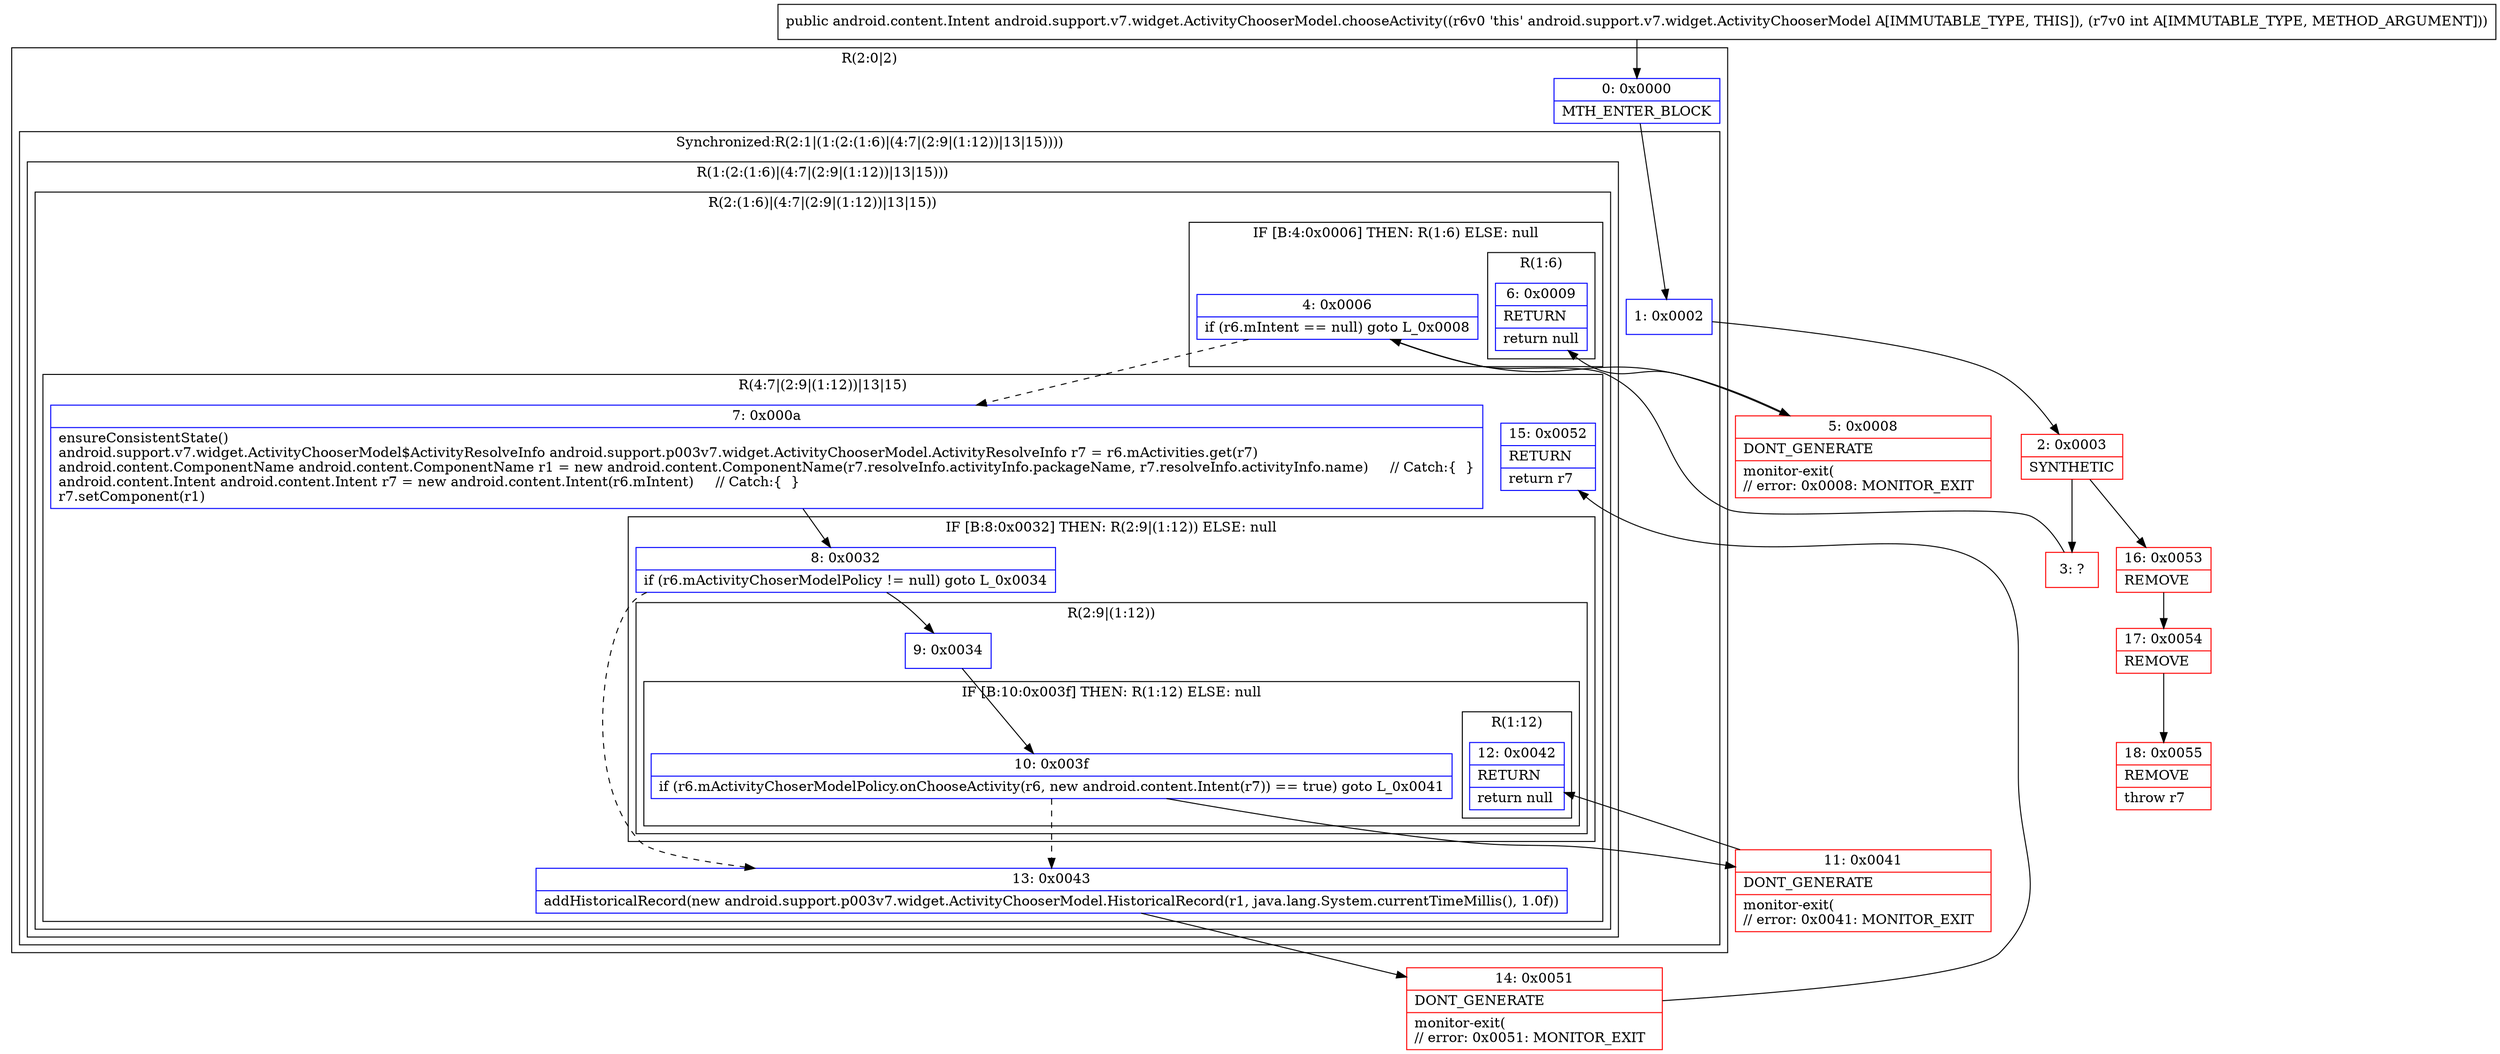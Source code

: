 digraph "CFG forandroid.support.v7.widget.ActivityChooserModel.chooseActivity(I)Landroid\/content\/Intent;" {
subgraph cluster_Region_1743669152 {
label = "R(2:0|2)";
node [shape=record,color=blue];
Node_0 [shape=record,label="{0\:\ 0x0000|MTH_ENTER_BLOCK\l}"];
subgraph cluster_SynchronizedRegion_1789848401 {
label = "Synchronized:R(2:1|(1:(2:(1:6)|(4:7|(2:9|(1:12))|13|15))))";
node [shape=record,color=blue];
Node_1 [shape=record,label="{1\:\ 0x0002}"];
subgraph cluster_Region_699825073 {
label = "R(1:(2:(1:6)|(4:7|(2:9|(1:12))|13|15)))";
node [shape=record,color=blue];
subgraph cluster_Region_1359295088 {
label = "R(2:(1:6)|(4:7|(2:9|(1:12))|13|15))";
node [shape=record,color=blue];
subgraph cluster_IfRegion_1145285815 {
label = "IF [B:4:0x0006] THEN: R(1:6) ELSE: null";
node [shape=record,color=blue];
Node_4 [shape=record,label="{4\:\ 0x0006|if (r6.mIntent == null) goto L_0x0008\l}"];
subgraph cluster_Region_1495933709 {
label = "R(1:6)";
node [shape=record,color=blue];
Node_6 [shape=record,label="{6\:\ 0x0009|RETURN\l|return null\l}"];
}
}
subgraph cluster_Region_2138808437 {
label = "R(4:7|(2:9|(1:12))|13|15)";
node [shape=record,color=blue];
Node_7 [shape=record,label="{7\:\ 0x000a|ensureConsistentState()\landroid.support.v7.widget.ActivityChooserModel$ActivityResolveInfo android.support.p003v7.widget.ActivityChooserModel.ActivityResolveInfo r7 = r6.mActivities.get(r7)\landroid.content.ComponentName android.content.ComponentName r1 = new android.content.ComponentName(r7.resolveInfo.activityInfo.packageName, r7.resolveInfo.activityInfo.name)     \/\/ Catch:\{  \}\landroid.content.Intent android.content.Intent r7 = new android.content.Intent(r6.mIntent)     \/\/ Catch:\{  \}\lr7.setComponent(r1)\l}"];
subgraph cluster_IfRegion_1138471018 {
label = "IF [B:8:0x0032] THEN: R(2:9|(1:12)) ELSE: null";
node [shape=record,color=blue];
Node_8 [shape=record,label="{8\:\ 0x0032|if (r6.mActivityChoserModelPolicy != null) goto L_0x0034\l}"];
subgraph cluster_Region_993365203 {
label = "R(2:9|(1:12))";
node [shape=record,color=blue];
Node_9 [shape=record,label="{9\:\ 0x0034}"];
subgraph cluster_IfRegion_393323685 {
label = "IF [B:10:0x003f] THEN: R(1:12) ELSE: null";
node [shape=record,color=blue];
Node_10 [shape=record,label="{10\:\ 0x003f|if (r6.mActivityChoserModelPolicy.onChooseActivity(r6, new android.content.Intent(r7)) == true) goto L_0x0041\l}"];
subgraph cluster_Region_1657448726 {
label = "R(1:12)";
node [shape=record,color=blue];
Node_12 [shape=record,label="{12\:\ 0x0042|RETURN\l|return null\l}"];
}
}
}
}
Node_13 [shape=record,label="{13\:\ 0x0043|addHistoricalRecord(new android.support.p003v7.widget.ActivityChooserModel.HistoricalRecord(r1, java.lang.System.currentTimeMillis(), 1.0f))\l}"];
Node_15 [shape=record,label="{15\:\ 0x0052|RETURN\l|return r7\l}"];
}
}
}
}
}
Node_2 [shape=record,color=red,label="{2\:\ 0x0003|SYNTHETIC\l}"];
Node_3 [shape=record,color=red,label="{3\:\ ?}"];
Node_5 [shape=record,color=red,label="{5\:\ 0x0008|DONT_GENERATE\l|monitor\-exit(\l\/\/ error: 0x0008: MONITOR_EXIT  \l}"];
Node_11 [shape=record,color=red,label="{11\:\ 0x0041|DONT_GENERATE\l|monitor\-exit(\l\/\/ error: 0x0041: MONITOR_EXIT  \l}"];
Node_14 [shape=record,color=red,label="{14\:\ 0x0051|DONT_GENERATE\l|monitor\-exit(\l\/\/ error: 0x0051: MONITOR_EXIT  \l}"];
Node_16 [shape=record,color=red,label="{16\:\ 0x0053|REMOVE\l}"];
Node_17 [shape=record,color=red,label="{17\:\ 0x0054|REMOVE\l}"];
Node_18 [shape=record,color=red,label="{18\:\ 0x0055|REMOVE\l|throw r7\l}"];
MethodNode[shape=record,label="{public android.content.Intent android.support.v7.widget.ActivityChooserModel.chooseActivity((r6v0 'this' android.support.v7.widget.ActivityChooserModel A[IMMUTABLE_TYPE, THIS]), (r7v0 int A[IMMUTABLE_TYPE, METHOD_ARGUMENT])) }"];
MethodNode -> Node_0;
Node_0 -> Node_1;
Node_1 -> Node_2;
Node_4 -> Node_5;
Node_4 -> Node_7[style=dashed];
Node_7 -> Node_8;
Node_8 -> Node_9;
Node_8 -> Node_13[style=dashed];
Node_9 -> Node_10;
Node_10 -> Node_11;
Node_10 -> Node_13[style=dashed];
Node_13 -> Node_14;
Node_2 -> Node_3;
Node_2 -> Node_16;
Node_3 -> Node_4;
Node_5 -> Node_6;
Node_11 -> Node_12;
Node_14 -> Node_15;
Node_16 -> Node_17;
Node_17 -> Node_18;
}

